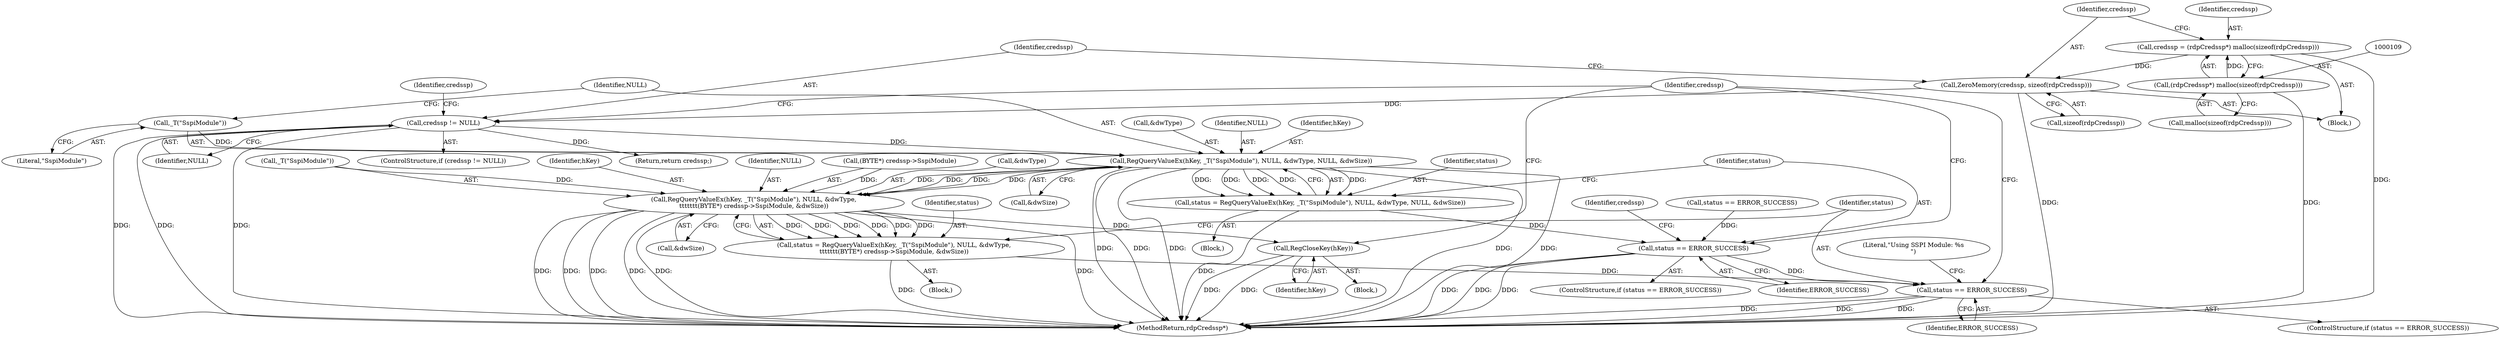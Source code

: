 digraph "0_FreeRDP_0773bb9303d24473fe1185d85a424dfe159aff53@API" {
"1000208" [label="(Call,RegQueryValueEx(hKey, _T(\"SspiModule\"), NULL, &dwType, NULL, &dwSize))"];
"1000210" [label="(Call,_T(\"SspiModule\"))"];
"1000118" [label="(Call,credssp != NULL)"];
"1000113" [label="(Call,ZeroMemory(credssp, sizeof(rdpCredssp)))"];
"1000106" [label="(Call,credssp = (rdpCredssp*) malloc(sizeof(rdpCredssp)))"];
"1000108" [label="(Call,(rdpCredssp*) malloc(sizeof(rdpCredssp)))"];
"1000206" [label="(Call,status = RegQueryValueEx(hKey, _T(\"SspiModule\"), NULL, &dwType, NULL, &dwSize))"];
"1000219" [label="(Call,status == ERROR_SUCCESS)"];
"1000251" [label="(Call,status == ERROR_SUCCESS)"];
"1000236" [label="(Call,RegQueryValueEx(hKey, _T(\"SspiModule\"), NULL, &dwType,\n\t\t\t\t\t\t\t(BYTE*) credssp->SspiModule, &dwSize))"];
"1000234" [label="(Call,status = RegQueryValueEx(hKey, _T(\"SspiModule\"), NULL, &dwType,\n\t\t\t\t\t\t\t(BYTE*) credssp->SspiModule, &dwSize))"];
"1000261" [label="(Call,RegCloseKey(hKey))"];
"1000104" [label="(Block,)"];
"1000251" [label="(Call,status == ERROR_SUCCESS)"];
"1000262" [label="(Identifier,hKey)"];
"1000218" [label="(ControlStructure,if (status == ERROR_SUCCESS))"];
"1000110" [label="(Call,malloc(sizeof(rdpCredssp)))"];
"1000236" [label="(Call,RegQueryValueEx(hKey, _T(\"SspiModule\"), NULL, &dwType,\n\t\t\t\t\t\t\t(BYTE*) credssp->SspiModule, &dwSize))"];
"1000117" [label="(ControlStructure,if (credssp != NULL))"];
"1000238" [label="(Call,_T(\"SspiModule\"))"];
"1000128" [label="(Identifier,credssp)"];
"1000252" [label="(Identifier,status)"];
"1000113" [label="(Call,ZeroMemory(credssp, sizeof(rdpCredssp)))"];
"1000237" [label="(Identifier,hKey)"];
"1000265" [label="(MethodReturn,rdpCredssp*)"];
"1000216" [label="(Call,&dwSize)"];
"1000213" [label="(Call,&dwType)"];
"1000215" [label="(Identifier,NULL)"];
"1000240" [label="(Identifier,NULL)"];
"1000202" [label="(Call,status == ERROR_SUCCESS)"];
"1000119" [label="(Identifier,credssp)"];
"1000243" [label="(Call,(BYTE*) credssp->SspiModule)"];
"1000220" [label="(Identifier,status)"];
"1000212" [label="(Identifier,NULL)"];
"1000210" [label="(Call,_T(\"SspiModule\"))"];
"1000114" [label="(Identifier,credssp)"];
"1000118" [label="(Call,credssp != NULL)"];
"1000263" [label="(Return,return credssp;)"];
"1000257" [label="(Literal,\"Using SSPI Module: %s\n\")"];
"1000250" [label="(ControlStructure,if (status == ERROR_SUCCESS))"];
"1000235" [label="(Identifier,status)"];
"1000222" [label="(Block,)"];
"1000254" [label="(Block,)"];
"1000225" [label="(Identifier,credssp)"];
"1000253" [label="(Identifier,ERROR_SUCCESS)"];
"1000241" [label="(Call,&dwType)"];
"1000221" [label="(Identifier,ERROR_SUCCESS)"];
"1000234" [label="(Call,status = RegQueryValueEx(hKey, _T(\"SspiModule\"), NULL, &dwType,\n\t\t\t\t\t\t\t(BYTE*) credssp->SspiModule, &dwSize))"];
"1000219" [label="(Call,status == ERROR_SUCCESS)"];
"1000261" [label="(Call,RegCloseKey(hKey))"];
"1000209" [label="(Identifier,hKey)"];
"1000107" [label="(Identifier,credssp)"];
"1000207" [label="(Identifier,status)"];
"1000206" [label="(Call,status = RegQueryValueEx(hKey, _T(\"SspiModule\"), NULL, &dwType, NULL, &dwSize))"];
"1000120" [label="(Identifier,NULL)"];
"1000264" [label="(Identifier,credssp)"];
"1000108" [label="(Call,(rdpCredssp*) malloc(sizeof(rdpCredssp)))"];
"1000208" [label="(Call,RegQueryValueEx(hKey, _T(\"SspiModule\"), NULL, &dwType, NULL, &dwSize))"];
"1000205" [label="(Block,)"];
"1000211" [label="(Literal,\"SspiModule\")"];
"1000248" [label="(Call,&dwSize)"];
"1000106" [label="(Call,credssp = (rdpCredssp*) malloc(sizeof(rdpCredssp)))"];
"1000115" [label="(Call,sizeof(rdpCredssp))"];
"1000208" -> "1000206"  [label="AST: "];
"1000208" -> "1000216"  [label="CFG: "];
"1000209" -> "1000208"  [label="AST: "];
"1000210" -> "1000208"  [label="AST: "];
"1000212" -> "1000208"  [label="AST: "];
"1000213" -> "1000208"  [label="AST: "];
"1000215" -> "1000208"  [label="AST: "];
"1000216" -> "1000208"  [label="AST: "];
"1000206" -> "1000208"  [label="CFG: "];
"1000208" -> "1000265"  [label="DDG: "];
"1000208" -> "1000265"  [label="DDG: "];
"1000208" -> "1000265"  [label="DDG: "];
"1000208" -> "1000265"  [label="DDG: "];
"1000208" -> "1000265"  [label="DDG: "];
"1000208" -> "1000206"  [label="DDG: "];
"1000208" -> "1000206"  [label="DDG: "];
"1000208" -> "1000206"  [label="DDG: "];
"1000208" -> "1000206"  [label="DDG: "];
"1000208" -> "1000206"  [label="DDG: "];
"1000210" -> "1000208"  [label="DDG: "];
"1000118" -> "1000208"  [label="DDG: "];
"1000208" -> "1000236"  [label="DDG: "];
"1000208" -> "1000236"  [label="DDG: "];
"1000208" -> "1000236"  [label="DDG: "];
"1000208" -> "1000236"  [label="DDG: "];
"1000210" -> "1000211"  [label="CFG: "];
"1000211" -> "1000210"  [label="AST: "];
"1000212" -> "1000210"  [label="CFG: "];
"1000118" -> "1000117"  [label="AST: "];
"1000118" -> "1000120"  [label="CFG: "];
"1000119" -> "1000118"  [label="AST: "];
"1000120" -> "1000118"  [label="AST: "];
"1000128" -> "1000118"  [label="CFG: "];
"1000264" -> "1000118"  [label="CFG: "];
"1000118" -> "1000265"  [label="DDG: "];
"1000118" -> "1000265"  [label="DDG: "];
"1000118" -> "1000265"  [label="DDG: "];
"1000113" -> "1000118"  [label="DDG: "];
"1000118" -> "1000263"  [label="DDG: "];
"1000113" -> "1000104"  [label="AST: "];
"1000113" -> "1000115"  [label="CFG: "];
"1000114" -> "1000113"  [label="AST: "];
"1000115" -> "1000113"  [label="AST: "];
"1000119" -> "1000113"  [label="CFG: "];
"1000113" -> "1000265"  [label="DDG: "];
"1000106" -> "1000113"  [label="DDG: "];
"1000106" -> "1000104"  [label="AST: "];
"1000106" -> "1000108"  [label="CFG: "];
"1000107" -> "1000106"  [label="AST: "];
"1000108" -> "1000106"  [label="AST: "];
"1000114" -> "1000106"  [label="CFG: "];
"1000106" -> "1000265"  [label="DDG: "];
"1000108" -> "1000106"  [label="DDG: "];
"1000108" -> "1000110"  [label="CFG: "];
"1000109" -> "1000108"  [label="AST: "];
"1000110" -> "1000108"  [label="AST: "];
"1000108" -> "1000265"  [label="DDG: "];
"1000206" -> "1000205"  [label="AST: "];
"1000207" -> "1000206"  [label="AST: "];
"1000220" -> "1000206"  [label="CFG: "];
"1000206" -> "1000265"  [label="DDG: "];
"1000206" -> "1000219"  [label="DDG: "];
"1000219" -> "1000218"  [label="AST: "];
"1000219" -> "1000221"  [label="CFG: "];
"1000220" -> "1000219"  [label="AST: "];
"1000221" -> "1000219"  [label="AST: "];
"1000225" -> "1000219"  [label="CFG: "];
"1000264" -> "1000219"  [label="CFG: "];
"1000219" -> "1000265"  [label="DDG: "];
"1000219" -> "1000265"  [label="DDG: "];
"1000219" -> "1000265"  [label="DDG: "];
"1000202" -> "1000219"  [label="DDG: "];
"1000219" -> "1000251"  [label="DDG: "];
"1000251" -> "1000250"  [label="AST: "];
"1000251" -> "1000253"  [label="CFG: "];
"1000252" -> "1000251"  [label="AST: "];
"1000253" -> "1000251"  [label="AST: "];
"1000257" -> "1000251"  [label="CFG: "];
"1000264" -> "1000251"  [label="CFG: "];
"1000251" -> "1000265"  [label="DDG: "];
"1000251" -> "1000265"  [label="DDG: "];
"1000251" -> "1000265"  [label="DDG: "];
"1000234" -> "1000251"  [label="DDG: "];
"1000236" -> "1000234"  [label="AST: "];
"1000236" -> "1000248"  [label="CFG: "];
"1000237" -> "1000236"  [label="AST: "];
"1000238" -> "1000236"  [label="AST: "];
"1000240" -> "1000236"  [label="AST: "];
"1000241" -> "1000236"  [label="AST: "];
"1000243" -> "1000236"  [label="AST: "];
"1000248" -> "1000236"  [label="AST: "];
"1000234" -> "1000236"  [label="CFG: "];
"1000236" -> "1000265"  [label="DDG: "];
"1000236" -> "1000265"  [label="DDG: "];
"1000236" -> "1000265"  [label="DDG: "];
"1000236" -> "1000265"  [label="DDG: "];
"1000236" -> "1000265"  [label="DDG: "];
"1000236" -> "1000265"  [label="DDG: "];
"1000236" -> "1000234"  [label="DDG: "];
"1000236" -> "1000234"  [label="DDG: "];
"1000236" -> "1000234"  [label="DDG: "];
"1000236" -> "1000234"  [label="DDG: "];
"1000236" -> "1000234"  [label="DDG: "];
"1000236" -> "1000234"  [label="DDG: "];
"1000238" -> "1000236"  [label="DDG: "];
"1000243" -> "1000236"  [label="DDG: "];
"1000236" -> "1000261"  [label="DDG: "];
"1000234" -> "1000222"  [label="AST: "];
"1000235" -> "1000234"  [label="AST: "];
"1000252" -> "1000234"  [label="CFG: "];
"1000234" -> "1000265"  [label="DDG: "];
"1000261" -> "1000254"  [label="AST: "];
"1000261" -> "1000262"  [label="CFG: "];
"1000262" -> "1000261"  [label="AST: "];
"1000264" -> "1000261"  [label="CFG: "];
"1000261" -> "1000265"  [label="DDG: "];
"1000261" -> "1000265"  [label="DDG: "];
}
